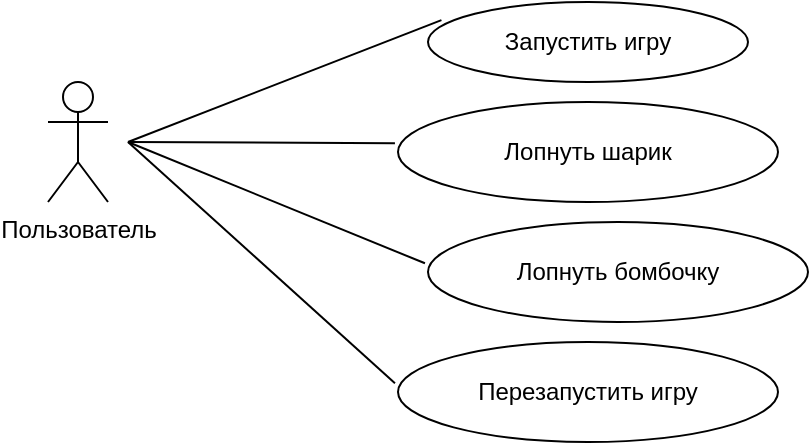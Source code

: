 <mxfile version="22.1.2" type="device">
  <diagram name="Page-1" id="wq4h93sRcfCXg8gCF1JU">
    <mxGraphModel dx="1036" dy="614" grid="1" gridSize="10" guides="1" tooltips="1" connect="1" arrows="1" fold="1" page="1" pageScale="1" pageWidth="3300" pageHeight="2339" math="0" shadow="0">
      <root>
        <mxCell id="0" />
        <mxCell id="1" parent="0" />
        <mxCell id="k71IOwdjn7NnhgD6KbgM-1" value="Пользователь&lt;div&gt;&lt;br&gt;&lt;/div&gt;" style="shape=umlActor;verticalLabelPosition=bottom;verticalAlign=top;html=1;outlineConnect=0;" parent="1" vertex="1">
          <mxGeometry x="30" y="330" width="30" height="60" as="geometry" />
        </mxCell>
        <mxCell id="k71IOwdjn7NnhgD6KbgM-25" value="Лопнуть шарик" style="ellipse;whiteSpace=wrap;html=1;" parent="1" vertex="1">
          <mxGeometry x="205" y="340" width="190" height="50" as="geometry" />
        </mxCell>
        <mxCell id="k71IOwdjn7NnhgD6KbgM-28" value="" style="endArrow=none;html=1;rounded=0;entryX=-0.008;entryY=0.413;entryDx=0;entryDy=0;entryPerimeter=0;endFill=0;" parent="1" target="k71IOwdjn7NnhgD6KbgM-25" edge="1">
          <mxGeometry width="50" height="50" relative="1" as="geometry">
            <mxPoint x="70" y="360" as="sourcePoint" />
            <mxPoint x="165" y="664" as="targetPoint" />
          </mxGeometry>
        </mxCell>
        <mxCell id="k71IOwdjn7NnhgD6KbgM-43" value="Запустить игру" style="ellipse;whiteSpace=wrap;html=1;" parent="1" vertex="1">
          <mxGeometry x="220" y="290" width="160" height="40" as="geometry" />
        </mxCell>
        <mxCell id="k71IOwdjn7NnhgD6KbgM-47" value="" style="endArrow=none;html=1;rounded=0;entryX=0.042;entryY=0.226;entryDx=0;entryDy=0;entryPerimeter=0;endFill=0;" parent="1" target="k71IOwdjn7NnhgD6KbgM-43" edge="1">
          <mxGeometry width="50" height="50" relative="1" as="geometry">
            <mxPoint x="70" y="360" as="sourcePoint" />
            <mxPoint x="129" y="793" as="targetPoint" />
          </mxGeometry>
        </mxCell>
        <mxCell id="k71IOwdjn7NnhgD6KbgM-69" value="Лопнуть бомбочку" style="ellipse;whiteSpace=wrap;html=1;" parent="1" vertex="1">
          <mxGeometry x="220" y="400" width="190" height="50" as="geometry" />
        </mxCell>
        <mxCell id="k71IOwdjn7NnhgD6KbgM-70" value="" style="endArrow=none;html=1;rounded=0;entryX=-0.008;entryY=0.413;entryDx=0;entryDy=0;entryPerimeter=0;endFill=0;" parent="1" target="k71IOwdjn7NnhgD6KbgM-69" edge="1">
          <mxGeometry width="50" height="50" relative="1" as="geometry">
            <mxPoint x="70" y="360" as="sourcePoint" />
            <mxPoint x="165" y="734" as="targetPoint" />
          </mxGeometry>
        </mxCell>
        <mxCell id="k71IOwdjn7NnhgD6KbgM-71" value="Перезапустить игру" style="ellipse;whiteSpace=wrap;html=1;" parent="1" vertex="1">
          <mxGeometry x="205" y="460" width="190" height="50" as="geometry" />
        </mxCell>
        <mxCell id="k71IOwdjn7NnhgD6KbgM-72" value="" style="endArrow=none;html=1;rounded=0;entryX=-0.008;entryY=0.413;entryDx=0;entryDy=0;entryPerimeter=0;endFill=0;" parent="1" target="k71IOwdjn7NnhgD6KbgM-71" edge="1">
          <mxGeometry width="50" height="50" relative="1" as="geometry">
            <mxPoint x="70" y="360" as="sourcePoint" />
            <mxPoint x="175" y="804" as="targetPoint" />
          </mxGeometry>
        </mxCell>
      </root>
    </mxGraphModel>
  </diagram>
</mxfile>
